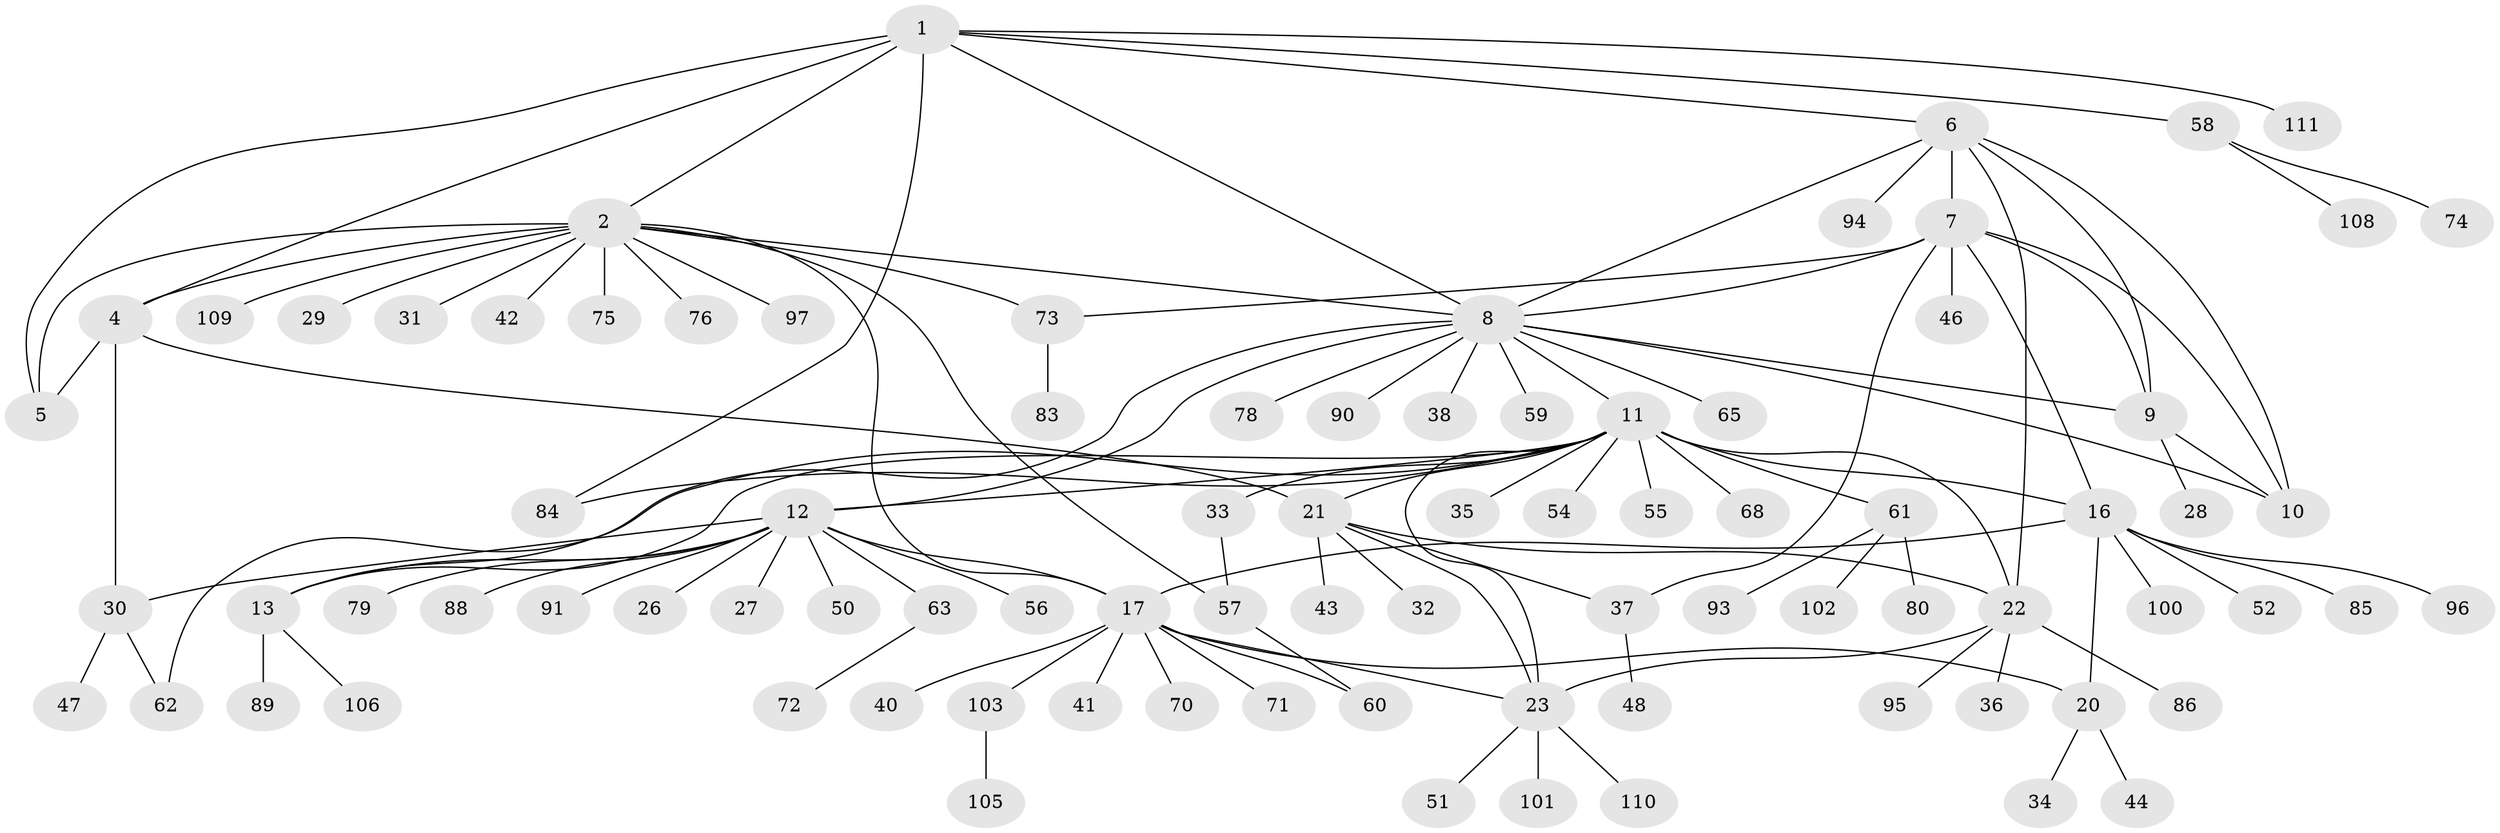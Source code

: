 // original degree distribution, {10: 0.008928571428571428, 12: 0.017857142857142856, 7: 0.08928571428571429, 5: 0.044642857142857144, 9: 0.026785714285714284, 6: 0.008928571428571428, 11: 0.008928571428571428, 8: 0.017857142857142856, 13: 0.008928571428571428, 1: 0.5714285714285714, 4: 0.008928571428571428, 2: 0.15178571428571427, 3: 0.03571428571428571}
// Generated by graph-tools (version 1.1) at 2025/11/02/27/25 16:11:36]
// undirected, 87 vertices, 117 edges
graph export_dot {
graph [start="1"]
  node [color=gray90,style=filled];
  1 [super="+107"];
  2 [super="+3"];
  4 [super="+49"];
  5 [super="+67"];
  6 [super="+39"];
  7 [super="+53"];
  8 [super="+14"];
  9 [super="+66"];
  10 [super="+87"];
  11 [super="+25"];
  12 [super="+15"];
  13 [super="+69"];
  16 [super="+19"];
  17 [super="+18"];
  20 [super="+77"];
  21 [super="+45"];
  22 [super="+24"];
  23 [super="+64"];
  26;
  27;
  28;
  29;
  30;
  31;
  32;
  33;
  34;
  35;
  36;
  37;
  38;
  40;
  41;
  42;
  43;
  44;
  46;
  47 [super="+92"];
  48 [super="+104"];
  50;
  51;
  52;
  54;
  55;
  56;
  57;
  58;
  59;
  60;
  61 [super="+81"];
  62;
  63;
  65;
  68 [super="+99"];
  70;
  71;
  72;
  73;
  74 [super="+82"];
  75;
  76 [super="+98"];
  78;
  79;
  80;
  83;
  84;
  85;
  86;
  88;
  89;
  90;
  91;
  93;
  94;
  95;
  96;
  97;
  100;
  101 [super="+112"];
  102;
  103;
  105;
  106;
  108;
  109;
  110;
  111;
  1 -- 2 [weight=2];
  1 -- 4;
  1 -- 5;
  1 -- 58;
  1 -- 84;
  1 -- 111;
  1 -- 6;
  1 -- 8;
  2 -- 4 [weight=2];
  2 -- 5 [weight=2];
  2 -- 29;
  2 -- 31;
  2 -- 42;
  2 -- 57;
  2 -- 75;
  2 -- 97;
  2 -- 109;
  2 -- 8;
  2 -- 73;
  2 -- 76;
  2 -- 17;
  4 -- 5;
  4 -- 21;
  4 -- 30;
  6 -- 7;
  6 -- 8;
  6 -- 9;
  6 -- 10;
  6 -- 94;
  6 -- 22;
  7 -- 8;
  7 -- 9;
  7 -- 10;
  7 -- 16;
  7 -- 37;
  7 -- 46;
  7 -- 73;
  8 -- 9;
  8 -- 10;
  8 -- 38;
  8 -- 65 [weight=2];
  8 -- 78;
  8 -- 11;
  8 -- 12 [weight=2];
  8 -- 13;
  8 -- 90;
  8 -- 59;
  9 -- 10;
  9 -- 28;
  11 -- 12 [weight=2];
  11 -- 13;
  11 -- 55 [weight=2];
  11 -- 61;
  11 -- 33;
  11 -- 35;
  11 -- 68;
  11 -- 16;
  11 -- 84;
  11 -- 21;
  11 -- 22 [weight=2];
  11 -- 23;
  11 -- 54;
  11 -- 62;
  12 -- 13 [weight=2];
  12 -- 63;
  12 -- 91;
  12 -- 26;
  12 -- 79;
  12 -- 50;
  12 -- 88;
  12 -- 56;
  12 -- 27;
  12 -- 30;
  12 -- 17;
  13 -- 89;
  13 -- 106;
  16 -- 17 [weight=4];
  16 -- 20 [weight=2];
  16 -- 52;
  16 -- 96;
  16 -- 100;
  16 -- 85;
  17 -- 20 [weight=2];
  17 -- 60;
  17 -- 70;
  17 -- 71;
  17 -- 40;
  17 -- 41;
  17 -- 103;
  17 -- 23;
  20 -- 34;
  20 -- 44;
  21 -- 22 [weight=2];
  21 -- 23;
  21 -- 32;
  21 -- 43;
  21 -- 37;
  22 -- 23 [weight=2];
  22 -- 36;
  22 -- 86;
  22 -- 95;
  23 -- 51;
  23 -- 101;
  23 -- 110;
  30 -- 47;
  30 -- 62;
  33 -- 57;
  37 -- 48;
  57 -- 60;
  58 -- 74;
  58 -- 108;
  61 -- 80;
  61 -- 93;
  61 -- 102;
  63 -- 72;
  73 -- 83;
  103 -- 105;
}
